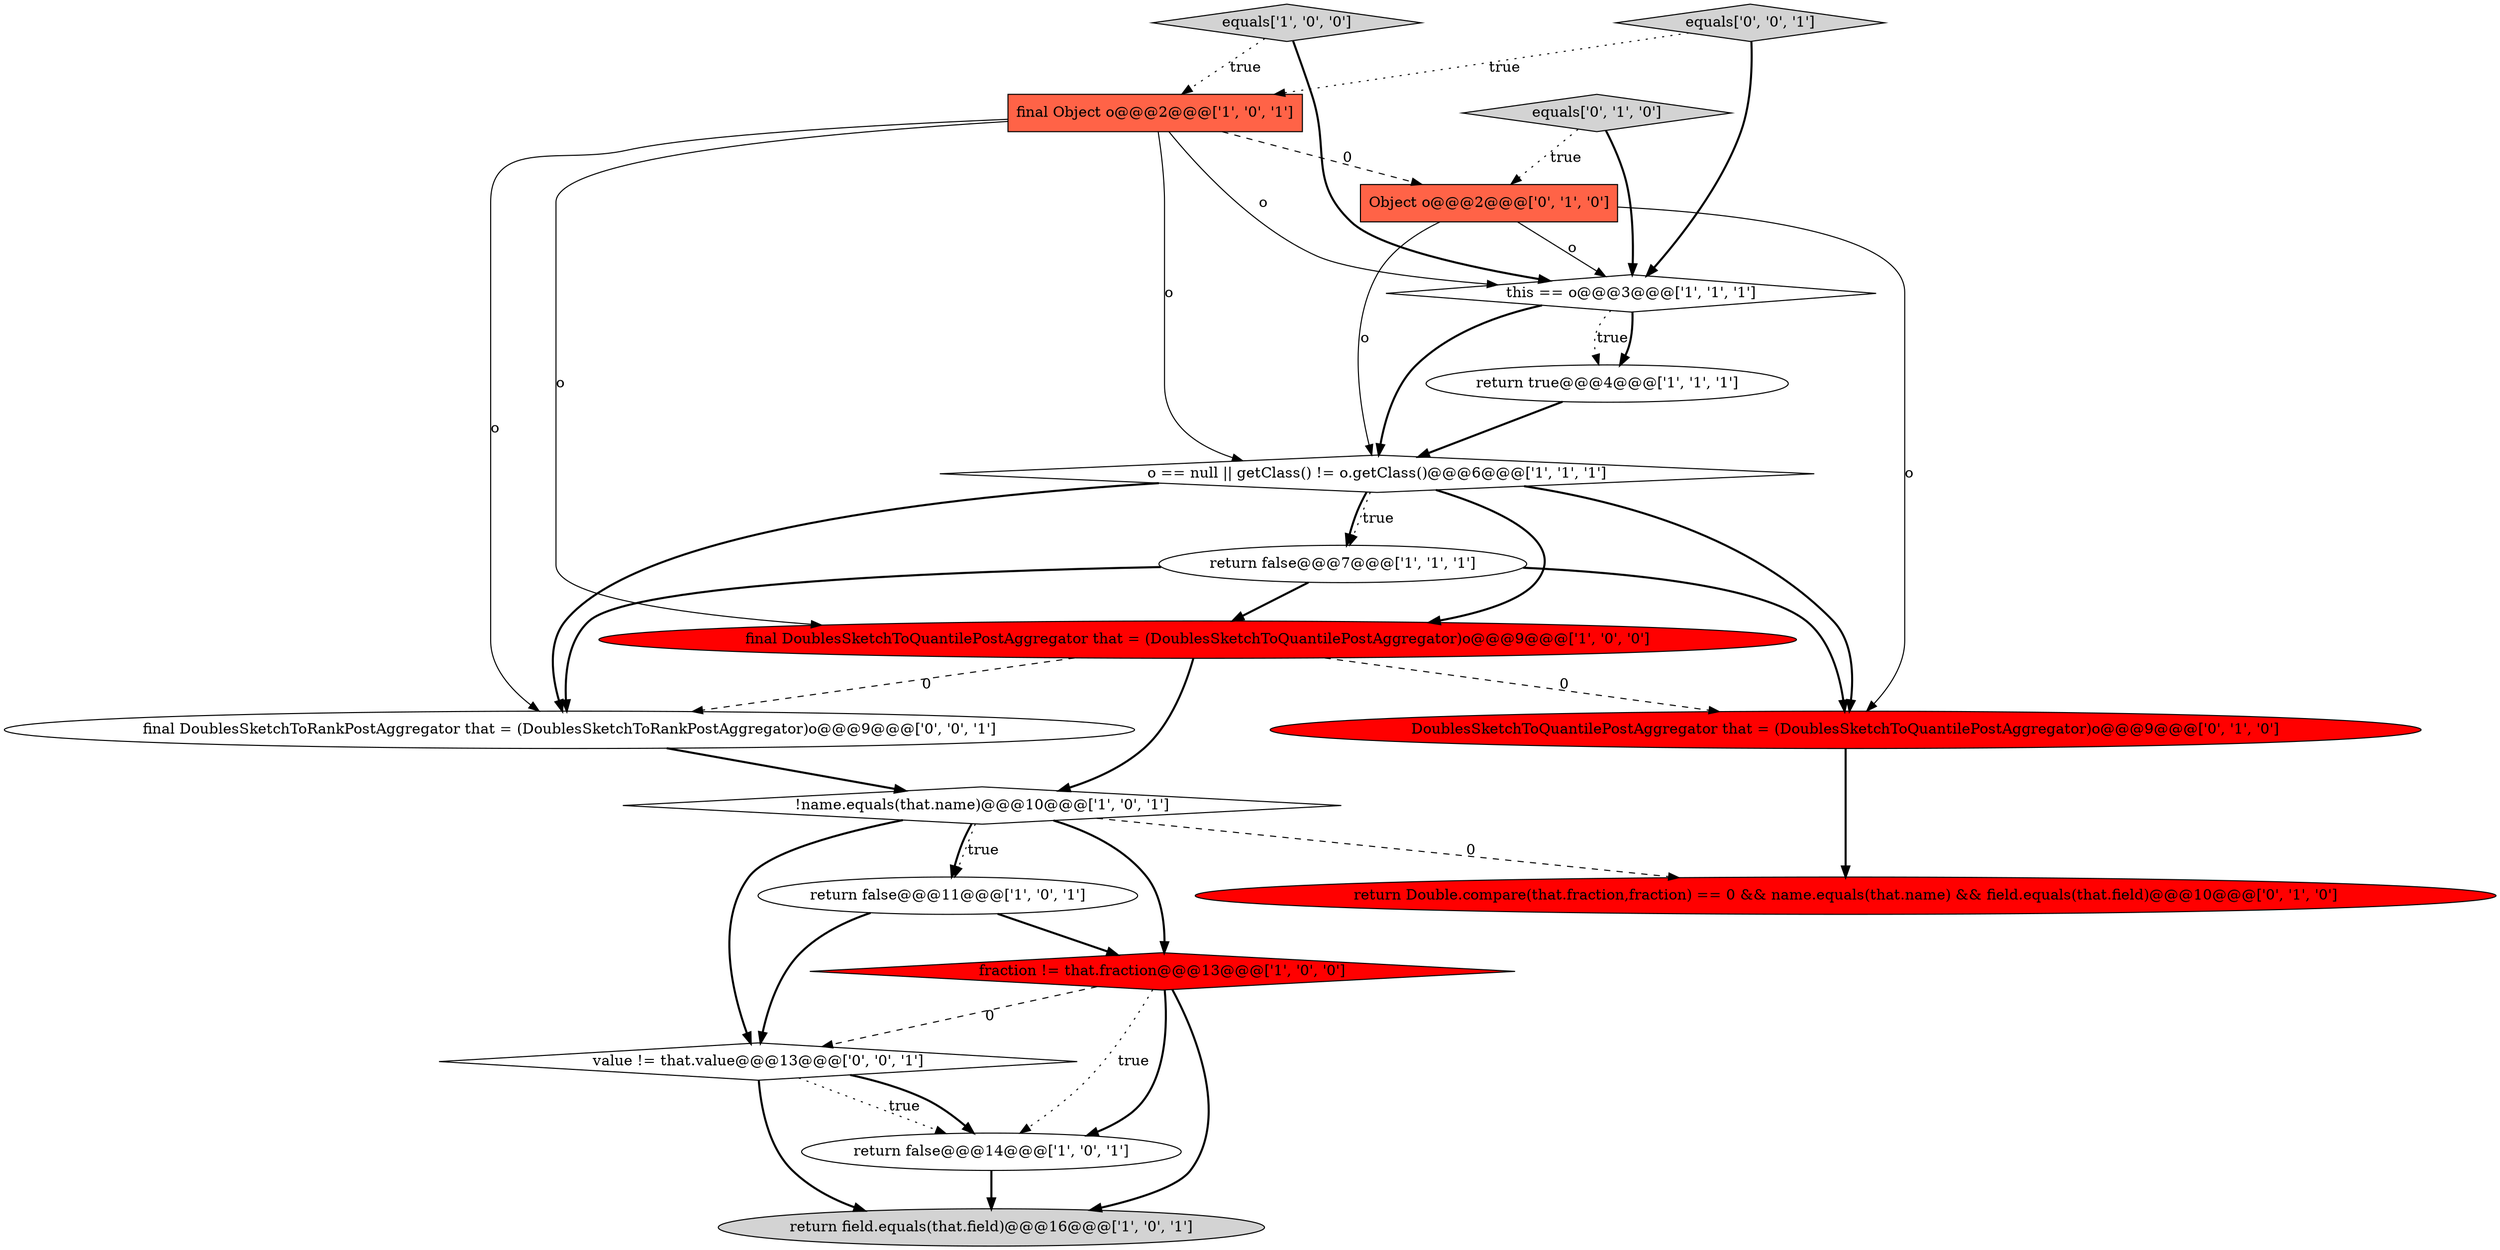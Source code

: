 digraph {
15 [style = filled, label = "equals['0', '1', '0']", fillcolor = lightgray, shape = diamond image = "AAA0AAABBB2BBB"];
7 [style = filled, label = "return false@@@7@@@['1', '1', '1']", fillcolor = white, shape = ellipse image = "AAA0AAABBB1BBB"];
6 [style = filled, label = "this == o@@@3@@@['1', '1', '1']", fillcolor = white, shape = diamond image = "AAA0AAABBB1BBB"];
2 [style = filled, label = "return false@@@11@@@['1', '0', '1']", fillcolor = white, shape = ellipse image = "AAA0AAABBB1BBB"];
10 [style = filled, label = "final DoublesSketchToQuantilePostAggregator that = (DoublesSketchToQuantilePostAggregator)o@@@9@@@['1', '0', '0']", fillcolor = red, shape = ellipse image = "AAA1AAABBB1BBB"];
0 [style = filled, label = "!name.equals(that.name)@@@10@@@['1', '0', '1']", fillcolor = white, shape = diamond image = "AAA0AAABBB1BBB"];
11 [style = filled, label = "o == null || getClass() != o.getClass()@@@6@@@['1', '1', '1']", fillcolor = white, shape = diamond image = "AAA0AAABBB1BBB"];
17 [style = filled, label = "equals['0', '0', '1']", fillcolor = lightgray, shape = diamond image = "AAA0AAABBB3BBB"];
3 [style = filled, label = "equals['1', '0', '0']", fillcolor = lightgray, shape = diamond image = "AAA0AAABBB1BBB"];
14 [style = filled, label = "return Double.compare(that.fraction,fraction) == 0 && name.equals(that.name) && field.equals(that.field)@@@10@@@['0', '1', '0']", fillcolor = red, shape = ellipse image = "AAA1AAABBB2BBB"];
9 [style = filled, label = "fraction != that.fraction@@@13@@@['1', '0', '0']", fillcolor = red, shape = diamond image = "AAA1AAABBB1BBB"];
1 [style = filled, label = "return true@@@4@@@['1', '1', '1']", fillcolor = white, shape = ellipse image = "AAA0AAABBB1BBB"];
12 [style = filled, label = "Object o@@@2@@@['0', '1', '0']", fillcolor = tomato, shape = box image = "AAA1AAABBB2BBB"];
4 [style = filled, label = "return false@@@14@@@['1', '0', '1']", fillcolor = white, shape = ellipse image = "AAA0AAABBB1BBB"];
16 [style = filled, label = "value != that.value@@@13@@@['0', '0', '1']", fillcolor = white, shape = diamond image = "AAA0AAABBB3BBB"];
18 [style = filled, label = "final DoublesSketchToRankPostAggregator that = (DoublesSketchToRankPostAggregator)o@@@9@@@['0', '0', '1']", fillcolor = white, shape = ellipse image = "AAA0AAABBB3BBB"];
5 [style = filled, label = "final Object o@@@2@@@['1', '0', '1']", fillcolor = tomato, shape = box image = "AAA0AAABBB1BBB"];
13 [style = filled, label = "DoublesSketchToQuantilePostAggregator that = (DoublesSketchToQuantilePostAggregator)o@@@9@@@['0', '1', '0']", fillcolor = red, shape = ellipse image = "AAA1AAABBB2BBB"];
8 [style = filled, label = "return field.equals(that.field)@@@16@@@['1', '0', '1']", fillcolor = lightgray, shape = ellipse image = "AAA0AAABBB1BBB"];
7->13 [style = bold, label=""];
11->7 [style = dotted, label="true"];
0->16 [style = bold, label=""];
0->9 [style = bold, label=""];
5->12 [style = dashed, label="0"];
9->16 [style = dashed, label="0"];
16->8 [style = bold, label=""];
17->6 [style = bold, label=""];
7->10 [style = bold, label=""];
9->4 [style = bold, label=""];
0->2 [style = bold, label=""];
6->1 [style = dotted, label="true"];
12->6 [style = solid, label="o"];
3->6 [style = bold, label=""];
15->6 [style = bold, label=""];
2->9 [style = bold, label=""];
10->13 [style = dashed, label="0"];
16->4 [style = dotted, label="true"];
9->8 [style = bold, label=""];
11->18 [style = bold, label=""];
1->11 [style = bold, label=""];
10->18 [style = dashed, label="0"];
5->6 [style = solid, label="o"];
0->14 [style = dashed, label="0"];
6->1 [style = bold, label=""];
3->5 [style = dotted, label="true"];
5->11 [style = solid, label="o"];
11->10 [style = bold, label=""];
12->13 [style = solid, label="o"];
6->11 [style = bold, label=""];
10->0 [style = bold, label=""];
11->13 [style = bold, label=""];
7->18 [style = bold, label=""];
9->4 [style = dotted, label="true"];
15->12 [style = dotted, label="true"];
4->8 [style = bold, label=""];
5->18 [style = solid, label="o"];
0->2 [style = dotted, label="true"];
16->4 [style = bold, label=""];
5->10 [style = solid, label="o"];
13->14 [style = bold, label=""];
12->11 [style = solid, label="o"];
18->0 [style = bold, label=""];
11->7 [style = bold, label=""];
17->5 [style = dotted, label="true"];
2->16 [style = bold, label=""];
}
